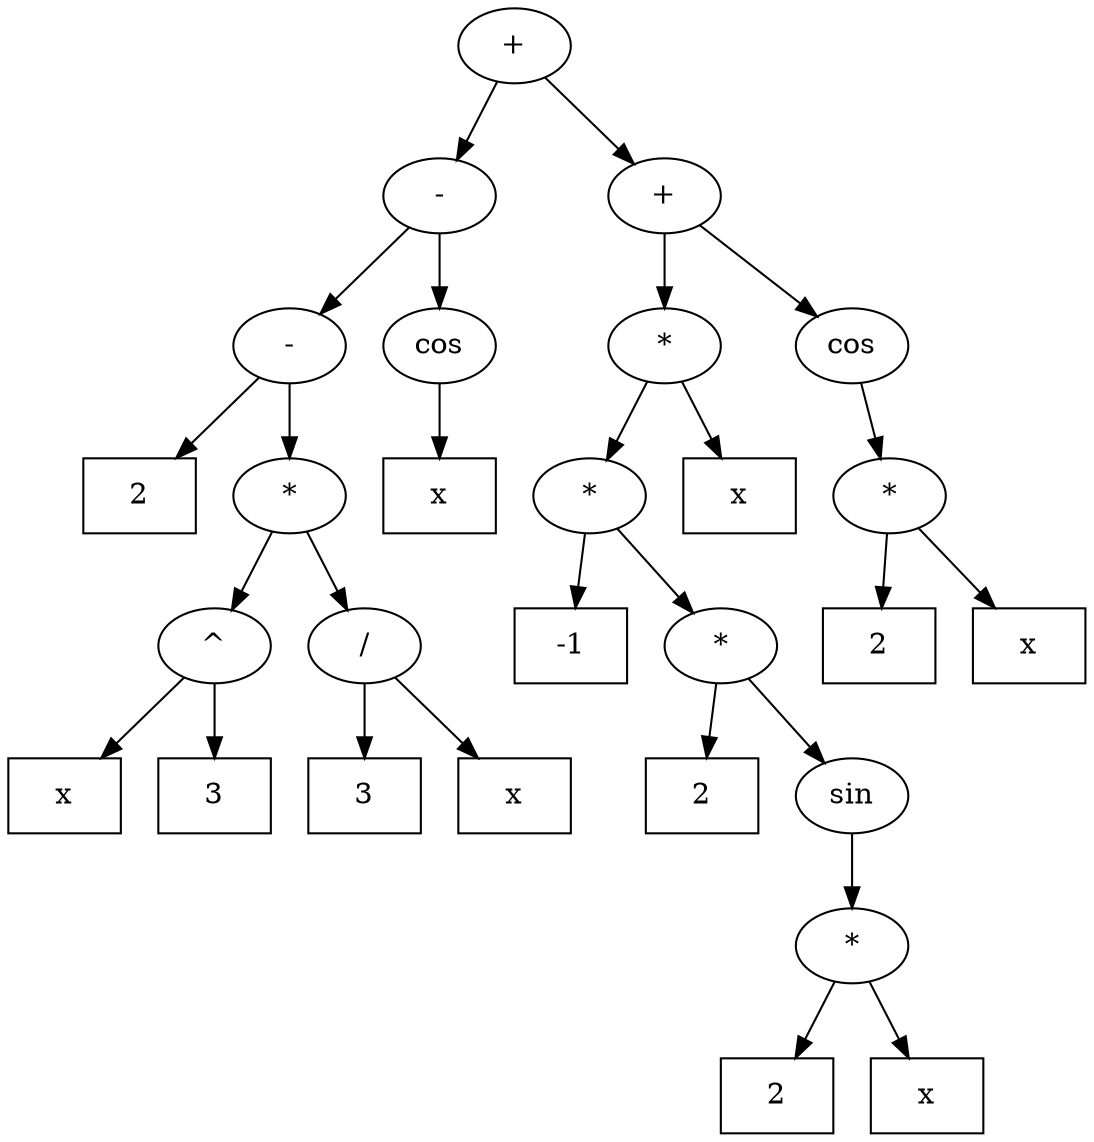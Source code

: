 digraph TREE {

	peak0x560dbac42690 [label = "+"];
		peak0x560dbac42690 -> peak0x560dbac42660
	peak0x560dbac42660 [label = "-"];
		peak0x560dbac42660 -> peak0x560dbac42630
	peak0x560dbac42630 [label = "-"];
		peak0x560dbac42630 -> peak0x560dbac42330
	peak0x560dbac42330 [label = "2" shape = box];
		peak0x560dbac42630 -> peak0x560dbac42450
	peak0x560dbac42450 [label = "*"];
		peak0x560dbac42450 -> peak0x560dbac42420
	peak0x560dbac42420 [label = "^"];
		peak0x560dbac42420 -> peak0x560dbac423f0
	peak0x560dbac423f0 [label = "x" shape = box];
		peak0x560dbac42420 -> peak0x560dbac423c0
	peak0x560dbac423c0 [label = "3" shape = box];
		peak0x560dbac42450 -> peak0x560dbac422a0
	peak0x560dbac422a0 [label = "/"];
		peak0x560dbac422a0 -> peak0x560dbac426f0
	peak0x560dbac426f0 [label = "3" shape = box];
		peak0x560dbac422a0 -> peak0x560dbac421e0
	peak0x560dbac421e0 [label = "x" shape = box];
		peak0x560dbac42660 -> peak0x560dbac42150
	peak0x560dbac42150 [label = "cos"];
		peak0x560dbac42150 -> peak0x560dbac42120
	peak0x560dbac42120 [label = "x" shape = box];
		peak0x560dbac42690 -> peak0x560dbac420f0
	peak0x560dbac420f0 [label = "+"];
		peak0x560dbac420f0 -> peak0x560dbac420c0
	peak0x560dbac420c0 [label = "*"];
		peak0x560dbac420c0 -> peak0x560dbac42090
	peak0x560dbac42090 [label = "*"];
		peak0x560dbac42090 -> peak0x560dbac42060
	peak0x560dbac42060 [label = "-1" shape = box];
		peak0x560dbac42090 -> peak0x560dbac42030
	peak0x560dbac42030 [label = "*"];
		peak0x560dbac42030 -> peak0x560dbac426c0
	peak0x560dbac426c0 [label = "2" shape = box];
		peak0x560dbac42030 -> peak0x560dbac41eb0
	peak0x560dbac41eb0 [label = "sin"];
		peak0x560dbac41eb0 -> peak0x560dbac41e20
	peak0x560dbac41e20 [label = "*"];
		peak0x560dbac41e20 -> peak0x560dbac41e50
	peak0x560dbac41e50 [label = "2" shape = box];
		peak0x560dbac41e20 -> peak0x560dbac41e80
	peak0x560dbac41e80 [label = "x" shape = box];
		peak0x560dbac420c0 -> peak0x560dbac41df0
	peak0x560dbac41df0 [label = "x" shape = box];
		peak0x560dbac420f0 -> peak0x560dbac41d00
	peak0x560dbac41d00 [label = "cos"];
		peak0x560dbac41d00 -> peak0x560dbac41d30
	peak0x560dbac41d30 [label = "*"];
		peak0x560dbac41d30 -> peak0x560dbac41d60
	peak0x560dbac41d60 [label = "2" shape = box];
		peak0x560dbac41d30 -> peak0x560dbac41d90
	peak0x560dbac41d90 [label = "x" shape = box];
}
